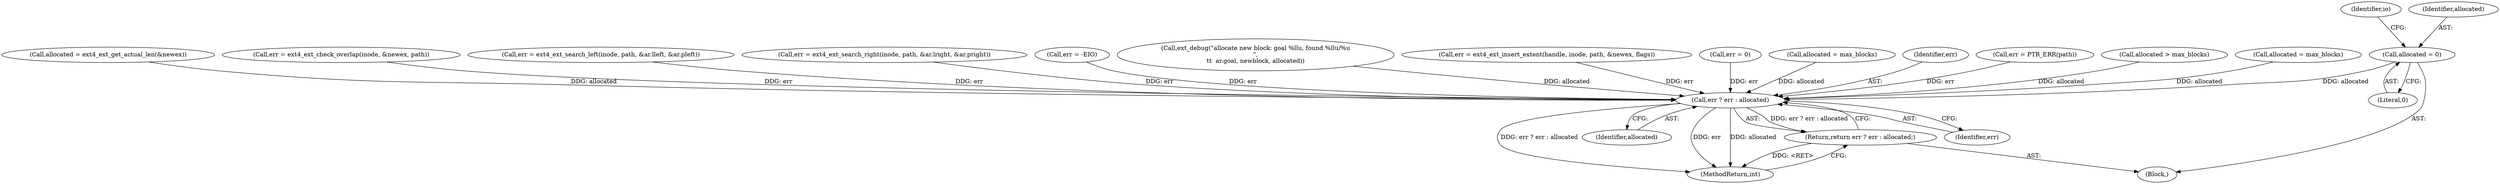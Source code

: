 digraph "0_linux_744692dc059845b2a3022119871846e74d4f6e11@API" {
"1000152" [label="(Call,allocated = 0)"];
"1000742" [label="(Call,err ? err : allocated)"];
"1000741" [label="(Return,return err ? err : allocated;)"];
"1000158" [label="(Identifier,io)"];
"1000243" [label="(Call,err = PTR_ERR(path))"];
"1000745" [label="(Identifier,allocated)"];
"1000708" [label="(Call,allocated > max_blocks)"];
"1000741" [label="(Return,return err ? err : allocated;)"];
"1000711" [label="(Call,allocated = max_blocks)"];
"1000473" [label="(Call,allocated = ext4_ext_get_actual_len(&newex))"];
"1000154" [label="(Literal,0)"];
"1000464" [label="(Call,err = ext4_ext_check_overlap(inode, &newex, path))"];
"1000742" [label="(Call,err ? err : allocated)"];
"1000134" [label="(Block,)"];
"1000391" [label="(Call,err = ext4_ext_search_left(inode, path, &ar.lleft, &ar.pleft))"];
"1000412" [label="(Call,err = ext4_ext_search_right(inode, path, &ar.lright, &ar.pright))"];
"1000278" [label="(Call,err = -EIO)"];
"1000533" [label="(Call,ext_debug(\"allocate new block: goal %llu, found %llu/%u\n\",\n\t\t  ar.goal, newblock, allocated))"];
"1000631" [label="(Call,err = ext4_ext_insert_extent(handle, inode, path, &newex, flags))"];
"1000746" [label="(MethodReturn,int)"];
"1000153" [label="(Identifier,allocated)"];
"1000145" [label="(Call,err = 0)"];
"1000152" [label="(Call,allocated = 0)"];
"1000479" [label="(Call,allocated = max_blocks)"];
"1000743" [label="(Identifier,err)"];
"1000744" [label="(Identifier,err)"];
"1000152" -> "1000134"  [label="AST: "];
"1000152" -> "1000154"  [label="CFG: "];
"1000153" -> "1000152"  [label="AST: "];
"1000154" -> "1000152"  [label="AST: "];
"1000158" -> "1000152"  [label="CFG: "];
"1000152" -> "1000742"  [label="DDG: allocated"];
"1000742" -> "1000741"  [label="AST: "];
"1000742" -> "1000744"  [label="CFG: "];
"1000742" -> "1000745"  [label="CFG: "];
"1000743" -> "1000742"  [label="AST: "];
"1000744" -> "1000742"  [label="AST: "];
"1000745" -> "1000742"  [label="AST: "];
"1000741" -> "1000742"  [label="CFG: "];
"1000742" -> "1000746"  [label="DDG: err ? err : allocated"];
"1000742" -> "1000746"  [label="DDG: err"];
"1000742" -> "1000746"  [label="DDG: allocated"];
"1000742" -> "1000741"  [label="DDG: err ? err : allocated"];
"1000391" -> "1000742"  [label="DDG: err"];
"1000412" -> "1000742"  [label="DDG: err"];
"1000243" -> "1000742"  [label="DDG: err"];
"1000145" -> "1000742"  [label="DDG: err"];
"1000278" -> "1000742"  [label="DDG: err"];
"1000631" -> "1000742"  [label="DDG: err"];
"1000464" -> "1000742"  [label="DDG: err"];
"1000708" -> "1000742"  [label="DDG: allocated"];
"1000711" -> "1000742"  [label="DDG: allocated"];
"1000533" -> "1000742"  [label="DDG: allocated"];
"1000473" -> "1000742"  [label="DDG: allocated"];
"1000479" -> "1000742"  [label="DDG: allocated"];
"1000741" -> "1000134"  [label="AST: "];
"1000746" -> "1000741"  [label="CFG: "];
"1000741" -> "1000746"  [label="DDG: <RET>"];
}
